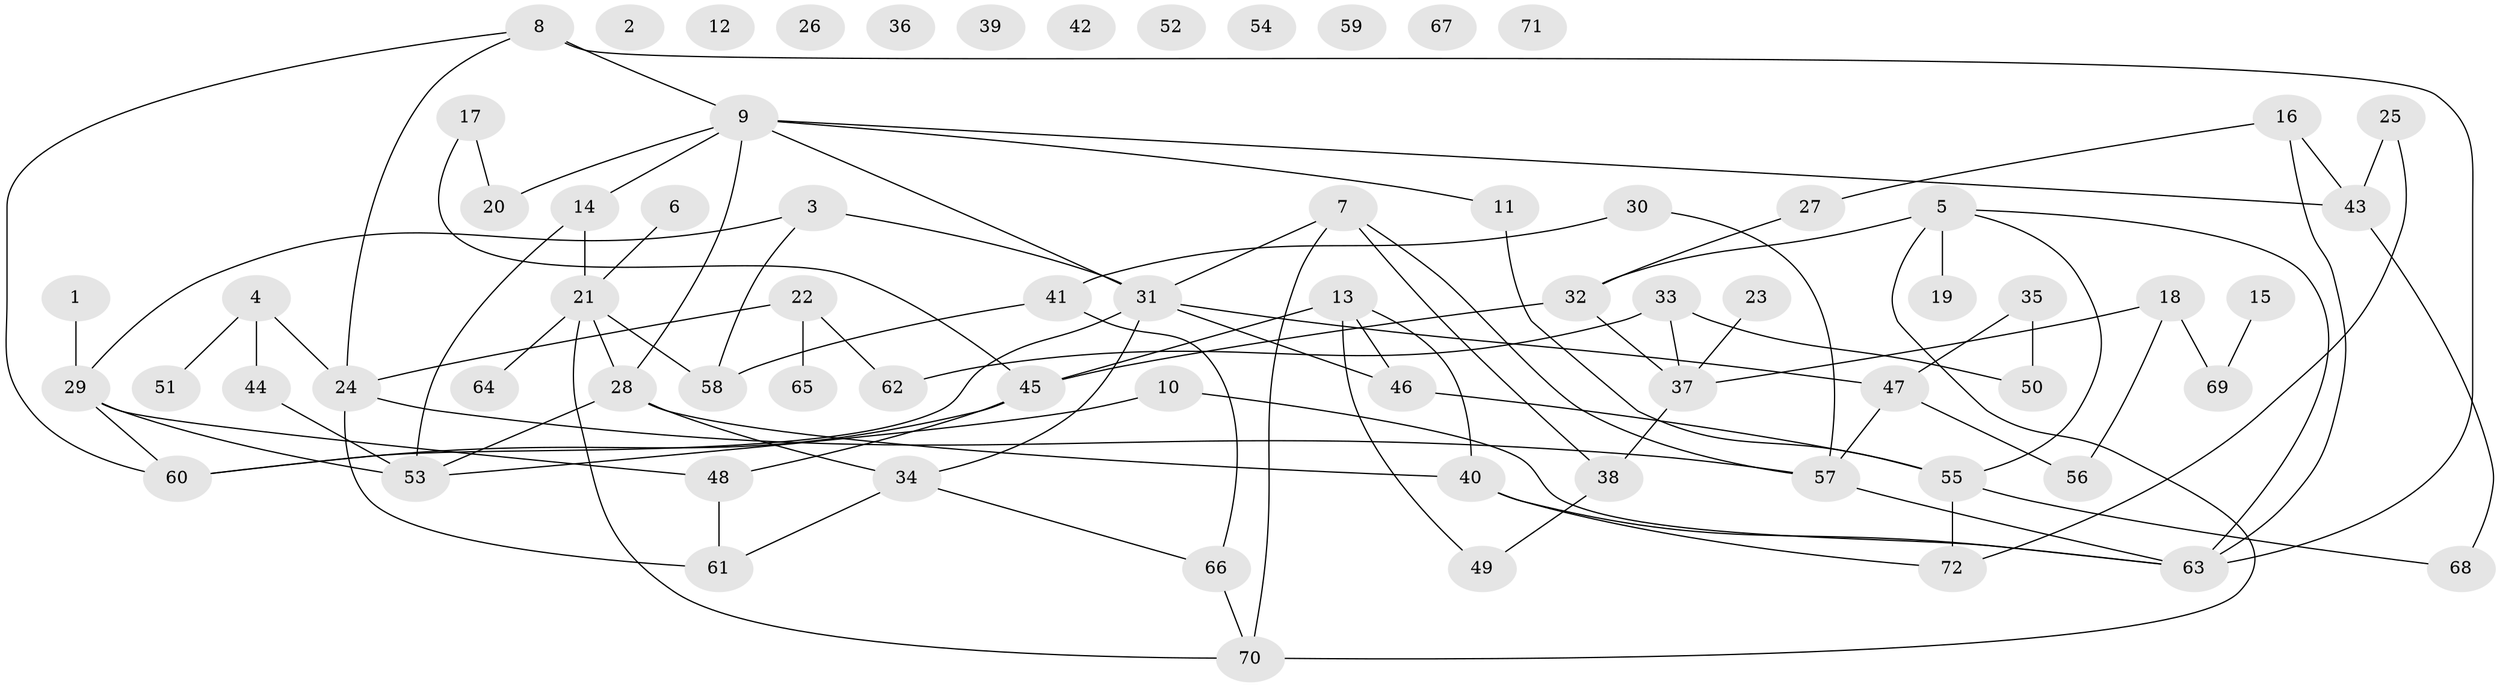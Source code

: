 // coarse degree distribution, {8: 0.10526315789473684, 5: 0.21052631578947367, 4: 0.21052631578947367, 7: 0.10526315789473684, 2: 0.21052631578947367, 1: 0.05263157894736842, 6: 0.05263157894736842, 3: 0.05263157894736842}
// Generated by graph-tools (version 1.1) at 2025/47/03/04/25 22:47:56]
// undirected, 72 vertices, 97 edges
graph export_dot {
  node [color=gray90,style=filled];
  1;
  2;
  3;
  4;
  5;
  6;
  7;
  8;
  9;
  10;
  11;
  12;
  13;
  14;
  15;
  16;
  17;
  18;
  19;
  20;
  21;
  22;
  23;
  24;
  25;
  26;
  27;
  28;
  29;
  30;
  31;
  32;
  33;
  34;
  35;
  36;
  37;
  38;
  39;
  40;
  41;
  42;
  43;
  44;
  45;
  46;
  47;
  48;
  49;
  50;
  51;
  52;
  53;
  54;
  55;
  56;
  57;
  58;
  59;
  60;
  61;
  62;
  63;
  64;
  65;
  66;
  67;
  68;
  69;
  70;
  71;
  72;
  1 -- 29;
  3 -- 29;
  3 -- 31;
  3 -- 58;
  4 -- 24;
  4 -- 44;
  4 -- 51;
  5 -- 19;
  5 -- 32;
  5 -- 55;
  5 -- 63;
  5 -- 70;
  6 -- 21;
  7 -- 31;
  7 -- 38;
  7 -- 57;
  7 -- 70;
  8 -- 9;
  8 -- 24;
  8 -- 60;
  8 -- 63;
  9 -- 11;
  9 -- 14;
  9 -- 20;
  9 -- 28;
  9 -- 31;
  9 -- 43;
  10 -- 53;
  10 -- 63;
  11 -- 55;
  13 -- 40;
  13 -- 45;
  13 -- 46;
  13 -- 49;
  14 -- 21;
  14 -- 53;
  15 -- 69;
  16 -- 27;
  16 -- 43;
  16 -- 63;
  17 -- 20;
  17 -- 45;
  18 -- 37;
  18 -- 56;
  18 -- 69;
  21 -- 28;
  21 -- 58;
  21 -- 64;
  21 -- 70;
  22 -- 24;
  22 -- 62;
  22 -- 65;
  23 -- 37;
  24 -- 57;
  24 -- 61;
  25 -- 43;
  25 -- 72;
  27 -- 32;
  28 -- 34;
  28 -- 40;
  28 -- 53;
  29 -- 48;
  29 -- 53;
  29 -- 60;
  30 -- 41;
  30 -- 57;
  31 -- 34;
  31 -- 46;
  31 -- 47;
  31 -- 60;
  32 -- 37;
  32 -- 45;
  33 -- 37;
  33 -- 50;
  33 -- 62;
  34 -- 61;
  34 -- 66;
  35 -- 47;
  35 -- 50;
  37 -- 38;
  38 -- 49;
  40 -- 63;
  40 -- 72;
  41 -- 58;
  41 -- 66;
  43 -- 68;
  44 -- 53;
  45 -- 48;
  45 -- 60;
  46 -- 55;
  47 -- 56;
  47 -- 57;
  48 -- 61;
  55 -- 68;
  55 -- 72;
  57 -- 63;
  66 -- 70;
}
